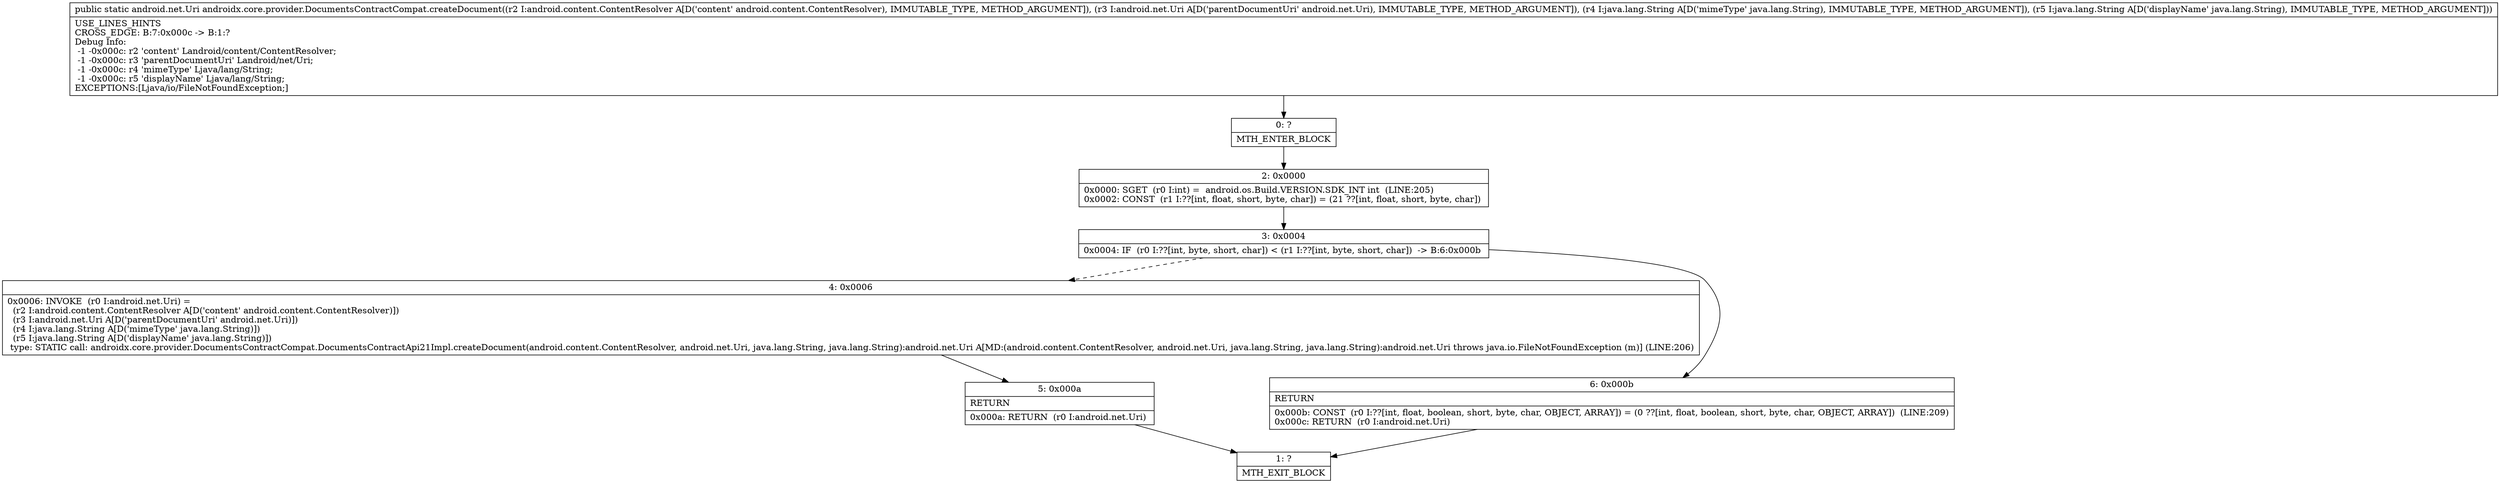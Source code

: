 digraph "CFG forandroidx.core.provider.DocumentsContractCompat.createDocument(Landroid\/content\/ContentResolver;Landroid\/net\/Uri;Ljava\/lang\/String;Ljava\/lang\/String;)Landroid\/net\/Uri;" {
Node_0 [shape=record,label="{0\:\ ?|MTH_ENTER_BLOCK\l}"];
Node_2 [shape=record,label="{2\:\ 0x0000|0x0000: SGET  (r0 I:int) =  android.os.Build.VERSION.SDK_INT int  (LINE:205)\l0x0002: CONST  (r1 I:??[int, float, short, byte, char]) = (21 ??[int, float, short, byte, char]) \l}"];
Node_3 [shape=record,label="{3\:\ 0x0004|0x0004: IF  (r0 I:??[int, byte, short, char]) \< (r1 I:??[int, byte, short, char])  \-\> B:6:0x000b \l}"];
Node_4 [shape=record,label="{4\:\ 0x0006|0x0006: INVOKE  (r0 I:android.net.Uri) = \l  (r2 I:android.content.ContentResolver A[D('content' android.content.ContentResolver)])\l  (r3 I:android.net.Uri A[D('parentDocumentUri' android.net.Uri)])\l  (r4 I:java.lang.String A[D('mimeType' java.lang.String)])\l  (r5 I:java.lang.String A[D('displayName' java.lang.String)])\l type: STATIC call: androidx.core.provider.DocumentsContractCompat.DocumentsContractApi21Impl.createDocument(android.content.ContentResolver, android.net.Uri, java.lang.String, java.lang.String):android.net.Uri A[MD:(android.content.ContentResolver, android.net.Uri, java.lang.String, java.lang.String):android.net.Uri throws java.io.FileNotFoundException (m)] (LINE:206)\l}"];
Node_5 [shape=record,label="{5\:\ 0x000a|RETURN\l|0x000a: RETURN  (r0 I:android.net.Uri) \l}"];
Node_1 [shape=record,label="{1\:\ ?|MTH_EXIT_BLOCK\l}"];
Node_6 [shape=record,label="{6\:\ 0x000b|RETURN\l|0x000b: CONST  (r0 I:??[int, float, boolean, short, byte, char, OBJECT, ARRAY]) = (0 ??[int, float, boolean, short, byte, char, OBJECT, ARRAY])  (LINE:209)\l0x000c: RETURN  (r0 I:android.net.Uri) \l}"];
MethodNode[shape=record,label="{public static android.net.Uri androidx.core.provider.DocumentsContractCompat.createDocument((r2 I:android.content.ContentResolver A[D('content' android.content.ContentResolver), IMMUTABLE_TYPE, METHOD_ARGUMENT]), (r3 I:android.net.Uri A[D('parentDocumentUri' android.net.Uri), IMMUTABLE_TYPE, METHOD_ARGUMENT]), (r4 I:java.lang.String A[D('mimeType' java.lang.String), IMMUTABLE_TYPE, METHOD_ARGUMENT]), (r5 I:java.lang.String A[D('displayName' java.lang.String), IMMUTABLE_TYPE, METHOD_ARGUMENT]))  | USE_LINES_HINTS\lCROSS_EDGE: B:7:0x000c \-\> B:1:?\lDebug Info:\l  \-1 \-0x000c: r2 'content' Landroid\/content\/ContentResolver;\l  \-1 \-0x000c: r3 'parentDocumentUri' Landroid\/net\/Uri;\l  \-1 \-0x000c: r4 'mimeType' Ljava\/lang\/String;\l  \-1 \-0x000c: r5 'displayName' Ljava\/lang\/String;\lEXCEPTIONS:[Ljava\/io\/FileNotFoundException;]\l}"];
MethodNode -> Node_0;Node_0 -> Node_2;
Node_2 -> Node_3;
Node_3 -> Node_4[style=dashed];
Node_3 -> Node_6;
Node_4 -> Node_5;
Node_5 -> Node_1;
Node_6 -> Node_1;
}

